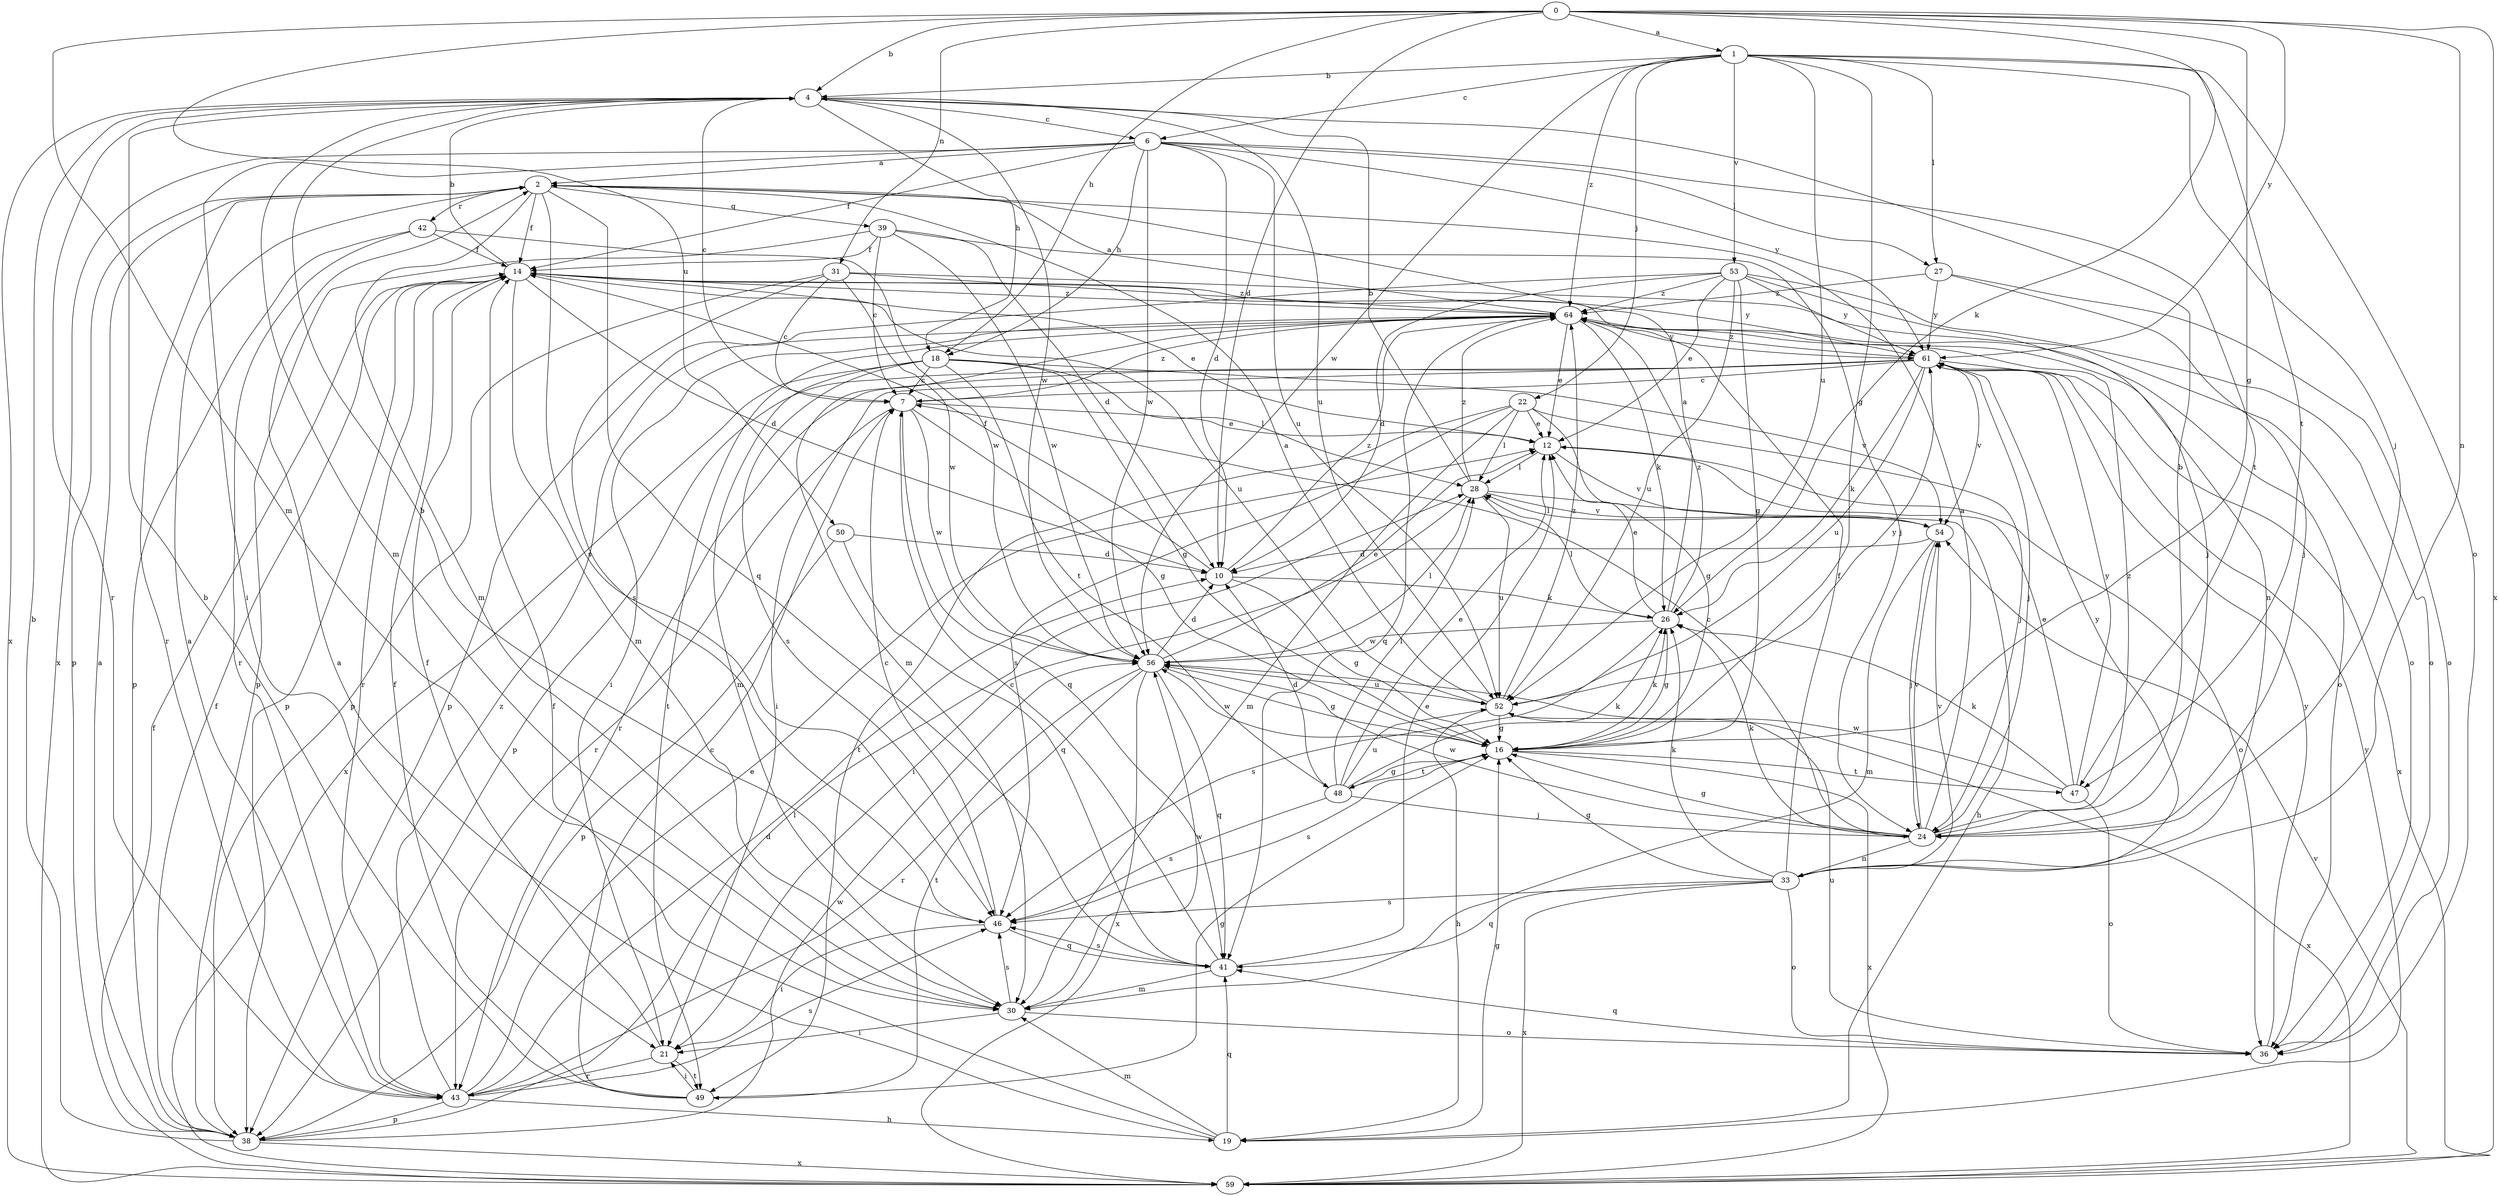strict digraph  {
0;
1;
2;
4;
6;
7;
10;
12;
14;
16;
18;
19;
21;
22;
24;
26;
27;
28;
30;
31;
33;
36;
38;
39;
41;
42;
43;
46;
47;
48;
49;
50;
52;
53;
54;
56;
59;
61;
64;
0 -> 1  [label=a];
0 -> 4  [label=b];
0 -> 10  [label=d];
0 -> 16  [label=g];
0 -> 18  [label=h];
0 -> 26  [label=k];
0 -> 30  [label=m];
0 -> 31  [label=n];
0 -> 33  [label=n];
0 -> 50  [label=u];
0 -> 59  [label=x];
0 -> 61  [label=y];
1 -> 4  [label=b];
1 -> 6  [label=c];
1 -> 16  [label=g];
1 -> 22  [label=j];
1 -> 24  [label=j];
1 -> 27  [label=l];
1 -> 36  [label=o];
1 -> 47  [label=t];
1 -> 52  [label=u];
1 -> 53  [label=v];
1 -> 56  [label=w];
1 -> 64  [label=z];
2 -> 14  [label=f];
2 -> 30  [label=m];
2 -> 38  [label=p];
2 -> 39  [label=q];
2 -> 41  [label=q];
2 -> 42  [label=r];
2 -> 43  [label=r];
2 -> 46  [label=s];
4 -> 6  [label=c];
4 -> 7  [label=c];
4 -> 18  [label=h];
4 -> 30  [label=m];
4 -> 43  [label=r];
4 -> 52  [label=u];
4 -> 56  [label=w];
4 -> 59  [label=x];
6 -> 2  [label=a];
6 -> 10  [label=d];
6 -> 14  [label=f];
6 -> 18  [label=h];
6 -> 21  [label=i];
6 -> 27  [label=l];
6 -> 47  [label=t];
6 -> 52  [label=u];
6 -> 56  [label=w];
6 -> 59  [label=x];
6 -> 61  [label=y];
7 -> 12  [label=e];
7 -> 16  [label=g];
7 -> 41  [label=q];
7 -> 43  [label=r];
7 -> 56  [label=w];
7 -> 64  [label=z];
10 -> 14  [label=f];
10 -> 16  [label=g];
10 -> 26  [label=k];
10 -> 64  [label=z];
12 -> 28  [label=l];
12 -> 36  [label=o];
12 -> 54  [label=v];
14 -> 4  [label=b];
14 -> 10  [label=d];
14 -> 12  [label=e];
14 -> 30  [label=m];
14 -> 38  [label=p];
14 -> 43  [label=r];
14 -> 52  [label=u];
14 -> 61  [label=y];
14 -> 64  [label=z];
16 -> 26  [label=k];
16 -> 46  [label=s];
16 -> 47  [label=t];
16 -> 48  [label=t];
16 -> 56  [label=w];
16 -> 59  [label=x];
18 -> 7  [label=c];
18 -> 16  [label=g];
18 -> 28  [label=l];
18 -> 30  [label=m];
18 -> 46  [label=s];
18 -> 48  [label=t];
18 -> 54  [label=v];
18 -> 59  [label=x];
19 -> 2  [label=a];
19 -> 14  [label=f];
19 -> 16  [label=g];
19 -> 30  [label=m];
19 -> 41  [label=q];
19 -> 61  [label=y];
21 -> 14  [label=f];
21 -> 43  [label=r];
21 -> 49  [label=t];
22 -> 12  [label=e];
22 -> 16  [label=g];
22 -> 24  [label=j];
22 -> 28  [label=l];
22 -> 30  [label=m];
22 -> 46  [label=s];
22 -> 49  [label=t];
24 -> 2  [label=a];
24 -> 4  [label=b];
24 -> 7  [label=c];
24 -> 16  [label=g];
24 -> 26  [label=k];
24 -> 33  [label=n];
24 -> 54  [label=v];
24 -> 56  [label=w];
24 -> 64  [label=z];
26 -> 2  [label=a];
26 -> 12  [label=e];
26 -> 16  [label=g];
26 -> 28  [label=l];
26 -> 46  [label=s];
26 -> 56  [label=w];
26 -> 64  [label=z];
27 -> 24  [label=j];
27 -> 36  [label=o];
27 -> 61  [label=y];
27 -> 64  [label=z];
28 -> 4  [label=b];
28 -> 19  [label=h];
28 -> 21  [label=i];
28 -> 52  [label=u];
28 -> 54  [label=v];
28 -> 64  [label=z];
30 -> 21  [label=i];
30 -> 36  [label=o];
30 -> 46  [label=s];
30 -> 56  [label=w];
31 -> 7  [label=c];
31 -> 36  [label=o];
31 -> 38  [label=p];
31 -> 46  [label=s];
31 -> 56  [label=w];
31 -> 64  [label=z];
33 -> 14  [label=f];
33 -> 16  [label=g];
33 -> 26  [label=k];
33 -> 36  [label=o];
33 -> 41  [label=q];
33 -> 46  [label=s];
33 -> 54  [label=v];
33 -> 59  [label=x];
33 -> 61  [label=y];
36 -> 41  [label=q];
36 -> 52  [label=u];
36 -> 61  [label=y];
38 -> 2  [label=a];
38 -> 4  [label=b];
38 -> 14  [label=f];
38 -> 28  [label=l];
38 -> 56  [label=w];
38 -> 59  [label=x];
39 -> 7  [label=c];
39 -> 10  [label=d];
39 -> 14  [label=f];
39 -> 24  [label=j];
39 -> 38  [label=p];
39 -> 56  [label=w];
41 -> 7  [label=c];
41 -> 12  [label=e];
41 -> 30  [label=m];
41 -> 46  [label=s];
42 -> 14  [label=f];
42 -> 38  [label=p];
42 -> 43  [label=r];
42 -> 56  [label=w];
43 -> 2  [label=a];
43 -> 10  [label=d];
43 -> 12  [label=e];
43 -> 19  [label=h];
43 -> 38  [label=p];
43 -> 46  [label=s];
43 -> 64  [label=z];
46 -> 4  [label=b];
46 -> 7  [label=c];
46 -> 21  [label=i];
46 -> 41  [label=q];
47 -> 12  [label=e];
47 -> 26  [label=k];
47 -> 36  [label=o];
47 -> 56  [label=w];
47 -> 61  [label=y];
48 -> 10  [label=d];
48 -> 12  [label=e];
48 -> 16  [label=g];
48 -> 24  [label=j];
48 -> 26  [label=k];
48 -> 28  [label=l];
48 -> 46  [label=s];
48 -> 52  [label=u];
49 -> 4  [label=b];
49 -> 7  [label=c];
49 -> 14  [label=f];
49 -> 16  [label=g];
49 -> 21  [label=i];
50 -> 10  [label=d];
50 -> 38  [label=p];
50 -> 41  [label=q];
52 -> 2  [label=a];
52 -> 16  [label=g];
52 -> 19  [label=h];
52 -> 59  [label=x];
52 -> 61  [label=y];
52 -> 64  [label=z];
53 -> 10  [label=d];
53 -> 12  [label=e];
53 -> 16  [label=g];
53 -> 24  [label=j];
53 -> 36  [label=o];
53 -> 38  [label=p];
53 -> 52  [label=u];
53 -> 61  [label=y];
53 -> 64  [label=z];
54 -> 10  [label=d];
54 -> 24  [label=j];
54 -> 28  [label=l];
54 -> 30  [label=m];
56 -> 10  [label=d];
56 -> 12  [label=e];
56 -> 16  [label=g];
56 -> 28  [label=l];
56 -> 41  [label=q];
56 -> 43  [label=r];
56 -> 49  [label=t];
56 -> 52  [label=u];
56 -> 59  [label=x];
59 -> 14  [label=f];
59 -> 54  [label=v];
61 -> 7  [label=c];
61 -> 21  [label=i];
61 -> 24  [label=j];
61 -> 26  [label=k];
61 -> 38  [label=p];
61 -> 43  [label=r];
61 -> 52  [label=u];
61 -> 54  [label=v];
61 -> 59  [label=x];
61 -> 64  [label=z];
64 -> 2  [label=a];
64 -> 12  [label=e];
64 -> 21  [label=i];
64 -> 26  [label=k];
64 -> 30  [label=m];
64 -> 33  [label=n];
64 -> 36  [label=o];
64 -> 41  [label=q];
64 -> 49  [label=t];
64 -> 61  [label=y];
}
